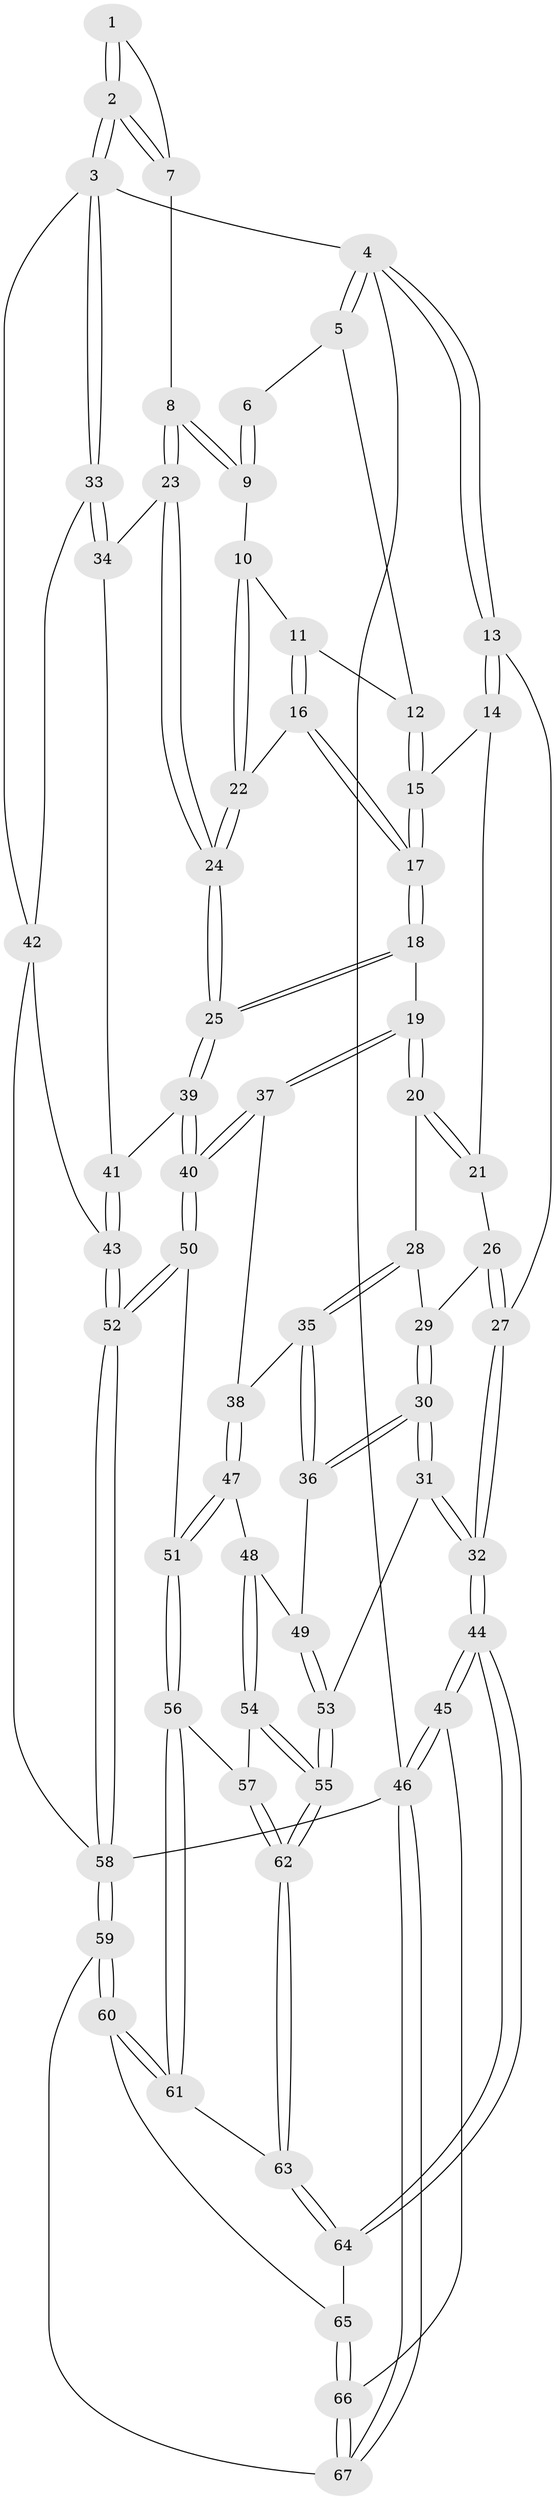 // coarse degree distribution, {2: 0.047619047619047616, 7: 0.023809523809523808, 3: 0.19047619047619047, 4: 0.35714285714285715, 5: 0.21428571428571427, 6: 0.16666666666666666}
// Generated by graph-tools (version 1.1) at 2025/52/02/27/25 19:52:40]
// undirected, 67 vertices, 164 edges
graph export_dot {
graph [start="1"]
  node [color=gray90,style=filled];
  1 [pos="+0.9492660915792283+0"];
  2 [pos="+1+0"];
  3 [pos="+1+0"];
  4 [pos="+0+0"];
  5 [pos="+0.2952712681258635+0"];
  6 [pos="+0.7610265225355142+0"];
  7 [pos="+0.8578854656167934+0.2815254091886544"];
  8 [pos="+0.854225926307884+0.29383512030276787"];
  9 [pos="+0.6465132358585127+0.16856541533517572"];
  10 [pos="+0.6361932006141475+0.17345352834416108"];
  11 [pos="+0.35751125596365385+0.04163797003870874"];
  12 [pos="+0.2914109086499577+0.004619385410388506"];
  13 [pos="+0+0.18704157297751337"];
  14 [pos="+0.20972024732658132+0.1311770565333298"];
  15 [pos="+0.28517718830671124+0.019090498229479256"];
  16 [pos="+0.5061278337396623+0.26931416476403675"];
  17 [pos="+0.45486790130618016+0.2952488972495226"];
  18 [pos="+0.4265894006106862+0.3298266710166775"];
  19 [pos="+0.3813663687351113+0.3608892939761965"];
  20 [pos="+0.26679741142618074+0.3119064888368095"];
  21 [pos="+0.22322305694465663+0.24166219090742527"];
  22 [pos="+0.583843097112669+0.24062074252838425"];
  23 [pos="+0.8569120818941904+0.29840091325745133"];
  24 [pos="+0.6221745366907725+0.47455520127222595"];
  25 [pos="+0.6219230749848047+0.4751887965857562"];
  26 [pos="+0.08568088819988329+0.34264334341059344"];
  27 [pos="+0+0.32578728502064597"];
  28 [pos="+0.2134767772577751+0.4102202394226886"];
  29 [pos="+0.10581501451194746+0.3777797298989629"];
  30 [pos="+0.11172776162125651+0.552318094176682"];
  31 [pos="+0+0.6114544440868257"];
  32 [pos="+0+0.6514480889282295"];
  33 [pos="+1+0.37208693052622926"];
  34 [pos="+0.8697814784938481+0.30810324986327275"];
  35 [pos="+0.1946964196973062+0.5118171121015708"];
  36 [pos="+0.12094215249019863+0.5502062757789781"];
  37 [pos="+0.3931150350928608+0.48996399545685215"];
  38 [pos="+0.3299194560824486+0.5394122051986223"];
  39 [pos="+0.6157494019182475+0.5149373108743105"];
  40 [pos="+0.5854271574370377+0.5667893696841481"];
  41 [pos="+0.824978800887376+0.5180211501114901"];
  42 [pos="+1+0.6954227218105726"];
  43 [pos="+0.9423748493096288+0.7263854293329797"];
  44 [pos="+0+0.7324574152449261"];
  45 [pos="+0+0.961387818818242"];
  46 [pos="+0+1"];
  47 [pos="+0.33091658687261505+0.6014449048136373"];
  48 [pos="+0.3162076033236405+0.6427818768126208"];
  49 [pos="+0.2357416114543212+0.6523101170008234"];
  50 [pos="+0.5933810098743503+0.6405094977729925"];
  51 [pos="+0.4964837322719487+0.6853623464043667"];
  52 [pos="+0.75806301162924+0.8335059842831875"];
  53 [pos="+0.20670205989919785+0.7286372002735103"];
  54 [pos="+0.32332956063878293+0.6856487774322589"];
  55 [pos="+0.2320818767782184+0.7675514644119673"];
  56 [pos="+0.4140907039886469+0.7569023127663442"];
  57 [pos="+0.39229618018646584+0.7439295003169223"];
  58 [pos="+0.6535410484173817+1"];
  59 [pos="+0.5733447965358177+1"];
  60 [pos="+0.4152061278773398+0.8532039110260106"];
  61 [pos="+0.4115802289008081+0.7866258281923864"];
  62 [pos="+0.23226661693594208+0.7927014281821657"];
  63 [pos="+0.2317585623518627+0.7964024929804139"];
  64 [pos="+0.21783012983034478+0.846086758590599"];
  65 [pos="+0.21903839168455252+0.848944601420508"];
  66 [pos="+0.21698281912865816+0.9164928325845977"];
  67 [pos="+0.2935819191141957+1"];
  1 -- 2;
  1 -- 2;
  1 -- 7;
  2 -- 3;
  2 -- 3;
  2 -- 7;
  2 -- 7;
  3 -- 4;
  3 -- 33;
  3 -- 33;
  3 -- 42;
  4 -- 5;
  4 -- 5;
  4 -- 13;
  4 -- 13;
  4 -- 46;
  5 -- 6;
  5 -- 12;
  6 -- 9;
  6 -- 9;
  7 -- 8;
  8 -- 9;
  8 -- 9;
  8 -- 23;
  8 -- 23;
  9 -- 10;
  10 -- 11;
  10 -- 22;
  10 -- 22;
  11 -- 12;
  11 -- 16;
  11 -- 16;
  12 -- 15;
  12 -- 15;
  13 -- 14;
  13 -- 14;
  13 -- 27;
  14 -- 15;
  14 -- 21;
  15 -- 17;
  15 -- 17;
  16 -- 17;
  16 -- 17;
  16 -- 22;
  17 -- 18;
  17 -- 18;
  18 -- 19;
  18 -- 25;
  18 -- 25;
  19 -- 20;
  19 -- 20;
  19 -- 37;
  19 -- 37;
  20 -- 21;
  20 -- 21;
  20 -- 28;
  21 -- 26;
  22 -- 24;
  22 -- 24;
  23 -- 24;
  23 -- 24;
  23 -- 34;
  24 -- 25;
  24 -- 25;
  25 -- 39;
  25 -- 39;
  26 -- 27;
  26 -- 27;
  26 -- 29;
  27 -- 32;
  27 -- 32;
  28 -- 29;
  28 -- 35;
  28 -- 35;
  29 -- 30;
  29 -- 30;
  30 -- 31;
  30 -- 31;
  30 -- 36;
  30 -- 36;
  31 -- 32;
  31 -- 32;
  31 -- 53;
  32 -- 44;
  32 -- 44;
  33 -- 34;
  33 -- 34;
  33 -- 42;
  34 -- 41;
  35 -- 36;
  35 -- 36;
  35 -- 38;
  36 -- 49;
  37 -- 38;
  37 -- 40;
  37 -- 40;
  38 -- 47;
  38 -- 47;
  39 -- 40;
  39 -- 40;
  39 -- 41;
  40 -- 50;
  40 -- 50;
  41 -- 43;
  41 -- 43;
  42 -- 43;
  42 -- 58;
  43 -- 52;
  43 -- 52;
  44 -- 45;
  44 -- 45;
  44 -- 64;
  44 -- 64;
  45 -- 46;
  45 -- 46;
  45 -- 66;
  46 -- 67;
  46 -- 67;
  46 -- 58;
  47 -- 48;
  47 -- 51;
  47 -- 51;
  48 -- 49;
  48 -- 54;
  48 -- 54;
  49 -- 53;
  49 -- 53;
  50 -- 51;
  50 -- 52;
  50 -- 52;
  51 -- 56;
  51 -- 56;
  52 -- 58;
  52 -- 58;
  53 -- 55;
  53 -- 55;
  54 -- 55;
  54 -- 55;
  54 -- 57;
  55 -- 62;
  55 -- 62;
  56 -- 57;
  56 -- 61;
  56 -- 61;
  57 -- 62;
  57 -- 62;
  58 -- 59;
  58 -- 59;
  59 -- 60;
  59 -- 60;
  59 -- 67;
  60 -- 61;
  60 -- 61;
  60 -- 65;
  61 -- 63;
  62 -- 63;
  62 -- 63;
  63 -- 64;
  63 -- 64;
  64 -- 65;
  65 -- 66;
  65 -- 66;
  66 -- 67;
  66 -- 67;
}

